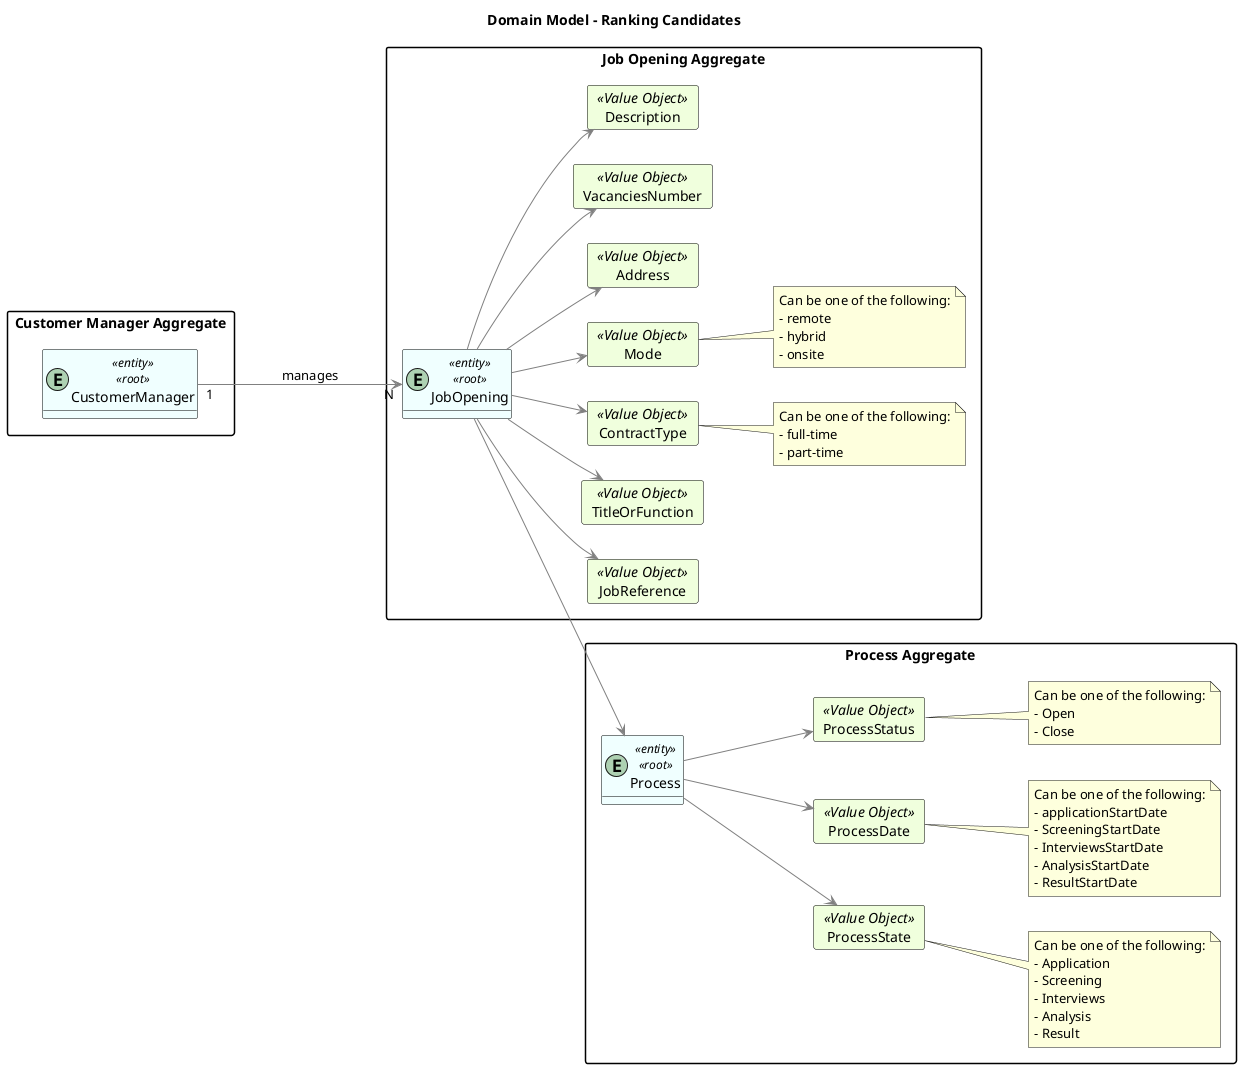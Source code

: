 @startuml
hide methods
left to right direction

Title "Domain Model - Ranking Candidates"

skinparam class {
    LifeLineBorderColor DarkBlue
    LifeLineBackgroundColor APPLICATION
    BackgroundColor #F0FFFF
    ArrowColor grey
    BorderColor black
}

skinparam packageStyle rectangle

skinparam card {
    LifeLineBorderColor Green
    LifeLineBackgroundColor APPLICATION
    BackgroundColor #F0FFDD
    ArrowColor DarkGrey
    BorderColor Black
}

package "Job Opening Aggregate"{
entity JobOpening <<entity>><<root>>

    card JobReference <<Value Object>> {
    }
    card TitleOrFunction <<Value Object>> {
    }
    card ContractType <<Value Object>> {
    }
    card Mode <<Value Object>> {
    }
    card Address <<Value Object>> {
    }
    card VacanciesNumber <<Value Object>> {
    }
    card Description <<Value Object>> {
    }

    JobOpening --> JobReference
    JobOpening --> TitleOrFunction
    JobOpening --> ContractType
    JobOpening --> Mode
    JobOpening --> Address
    JobOpening --> VacanciesNumber
    JobOpening --> Description

    note right of ContractType
        Can be one of the following:
        - full-time
        - part-time
    end note

    note right of Mode
         Can be one of the following:
         - remote
         - hybrid
         - onsite
    end note

}

package "Process Aggregate"{
entity Process <<entity>><<root>>

    card ProcessState <<Value Object>> {
    }
    card ProcessDate <<Value Object>> {
    }
    card ProcessStatus <<Value Object>>{
    }

    Process --> ProcessState
    Process --> ProcessDate
    Process --> ProcessStatus

    note right of ProcessDate
        Can be one of the following:
        - applicationStartDate
        - ScreeningStartDate
        - InterviewsStartDate
        - AnalysisStartDate
        - ResultStartDate
    end note

    note right of ProcessState
        Can be one of the following:
        - Application
        - Screening
        - Interviews
        - Analysis
        - Result
    end note

    note right of ProcessStatus
        Can be one of the following:
        - Open
        - Close
    end note
}

package "Customer Manager Aggregate"{
entity CustomerManager <<entity>><<root>>

}

    JobOpening  --> Process
    CustomerManager "1" ---> "N" JobOpening : manages

@enduml